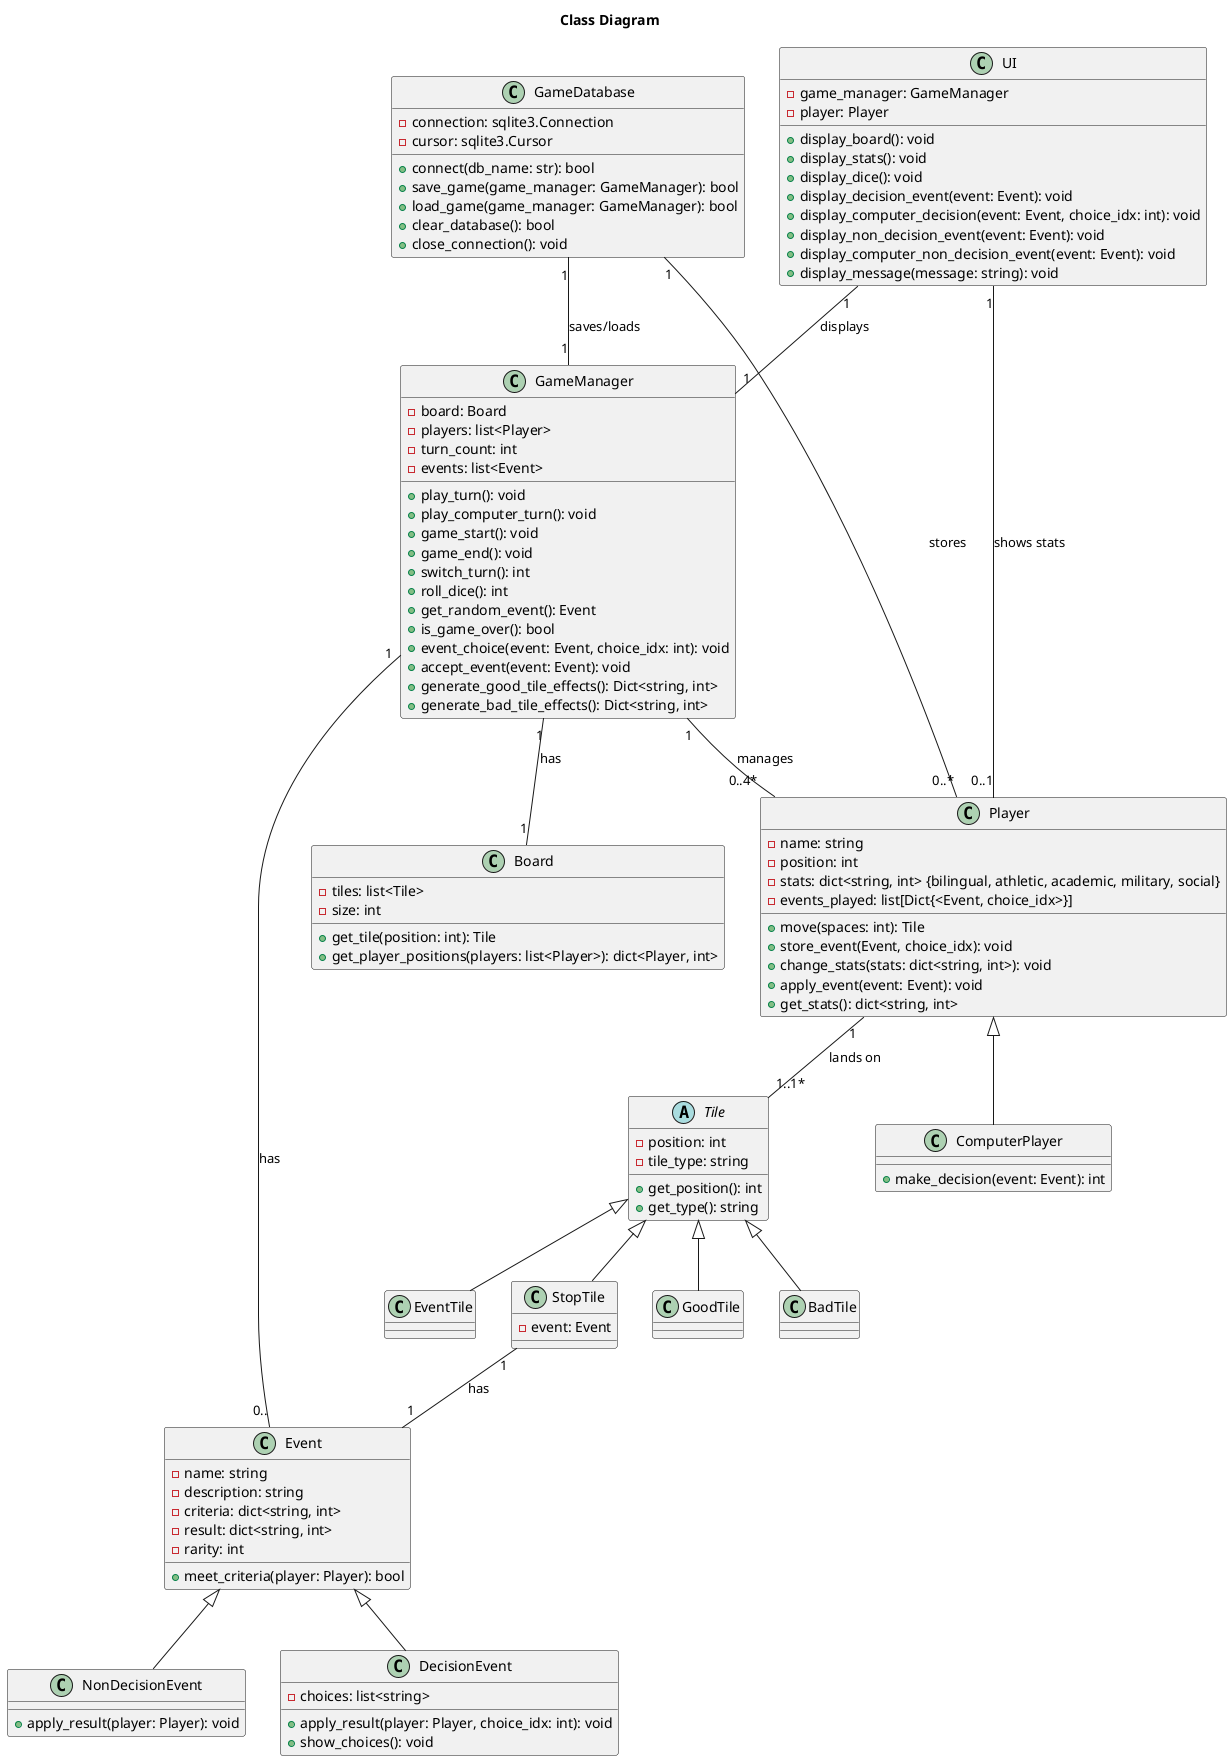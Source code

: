 @startuml class_diagram
title "Class Diagram"
' skinparam shadowing false
' skinparam classAttributeIconSize 0

class GameDatabase {
    
    - connection: sqlite3.Connection
    - cursor: sqlite3.Cursor

    + connect(db_name: str): bool
    + save_game(game_manager: GameManager): bool
    + load_game(game_manager: GameManager): bool
    + clear_database(): bool
    + close_connection(): void

}

class Board {

    - tiles: list<Tile>
    - size: int

    + get_tile(position: int): Tile
    + get_player_positions(players: list<Player>): dict<Player, int>
}

abstract class Tile {

    - position: int
    - tile_type: string

    + get_position(): int
    + get_type(): string
}

class GoodTile {
}

class BadTile {
}

class EventTile {
}

class StopTile {
    - event: Event

}

class Player {

    - name: string
    - position: int
    - stats: dict<string, int> {bilingual, athletic, academic, military, social}
    - events_played: list[Dict{<Event, choice_idx>}]

    + move(spaces: int): Tile
    + store_event(Event, choice_idx): void
    + change_stats(stats: dict<string, int>): void
    + apply_event(event: Event): void
    + get_stats(): dict<string, int>

}

class ComputerPlayer {

    + make_decision(event: Event): int
}

class Event {

    - name: string
    - description: string
    - criteria: dict<string, int>
    - result: dict<string, int>
    - rarity: int

    + meet_criteria(player: Player): bool
}

class NonDecisionEvent {

    + apply_result(player: Player): void
}

class DecisionEvent {
    - choices: list<string>

    + apply_result(player: Player, choice_idx: int): void
    + show_choices(): void
}


class GameManager {

    - board: Board
    - players: list<Player>
    - turn_count: int
    - events: list<Event>

    + play_turn(): void
    + play_computer_turn(): void
    + game_start(): void
    + game_end(): void
    + switch_turn(): int
    + roll_dice(): int
    + get_random_event(): Event
    + is_game_over(): bool
    + event_choice(event: Event, choice_idx: int): void
    + accept_event(event: Event): void
    + generate_good_tile_effects(): Dict<string, int>
    + generate_bad_tile_effects(): Dict<string, int>
}

class UI {

    - game_manager: GameManager
    - player: Player

    + display_board(): void
    + display_stats(): void
    + display_dice(): void
    + display_decision_event(event: Event): void
    + display_computer_decision(event: Event, choice_idx: int): void
    + display_non_decision_event(event: Event): void
    + display_computer_non_decision_event(event: Event): void
    + display_message(message: string): void
}


' Relationships

Player "1" -- "1..1*" Tile : "lands on"
GameDatabase "1" -- "0..*" Player : "stores"
GameDatabase "1" -- "1" GameManager : "saves/loads"
GameManager "1" -- "0..4*" Player : "manages"
GameManager "1" -- "1" Board : "has"
GameManager "1" -- "0.." Event : "has"
UI "1" -- "1" GameManager : "displays"
UI "1" -- "0..1" Player : "shows stats"
StopTile "1" -- "1" Event : "has"
Tile <|-- GoodTile
Tile <|-- BadTile
Tile <|-- EventTile
Tile <|-- StopTile
Event <|-- NonDecisionEvent
Event <|-- DecisionEvent
Player <|-- ComputerPlayer


@enduml
